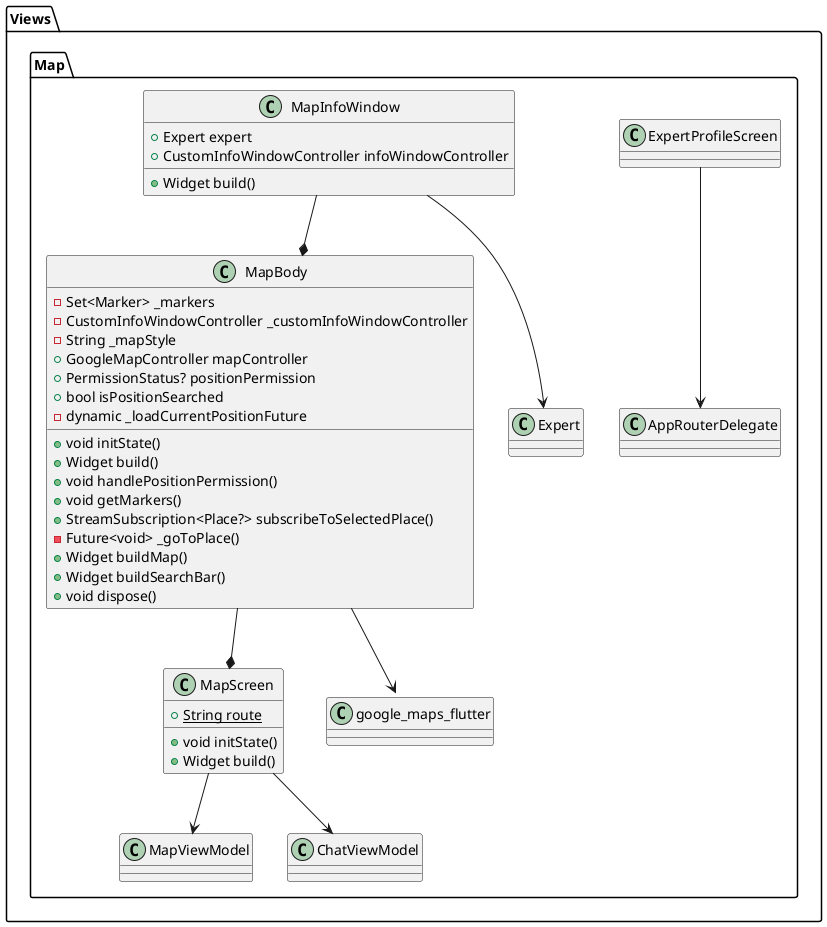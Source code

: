 @startuml ViwesUML
package Views {
    package Map {
        class "MapScreen" {
            {static} +String route
            +void initState()
            +Widget build()
        }
        "MapScreen" --> "MapViewModel"
        "MapScreen" --> "ChatViewModel"
        "ExpertProfileScreen" --> "AppRouterDelegate"

        class "MapBody" {
            -Set<Marker> _markers
            -CustomInfoWindowController _customInfoWindowController
            -String _mapStyle
            +GoogleMapController mapController
            +PermissionStatus? positionPermission
            +bool isPositionSearched
            -dynamic _loadCurrentPositionFuture
            +void initState()
            +Widget build()
            +void handlePositionPermission()
            +void getMarkers()
            +StreamSubscription<Place?> subscribeToSelectedPlace()
            -Future<void> _goToPlace()
            +Widget buildMap()
            +Widget buildSearchBar()
            +void dispose()
        }
        "MapBody" --* "MapScreen"
        "MapBody" --> "google_maps_flutter::GoogleMapController"

        class "MapInfoWindow" {
            +Expert expert
            +CustomInfoWindowController infoWindowController
            +Widget build()
        }
        "MapInfoWindow" --* "MapBody"
        "MapInfoWindow" --> "Expert"
    }
}
@enduml